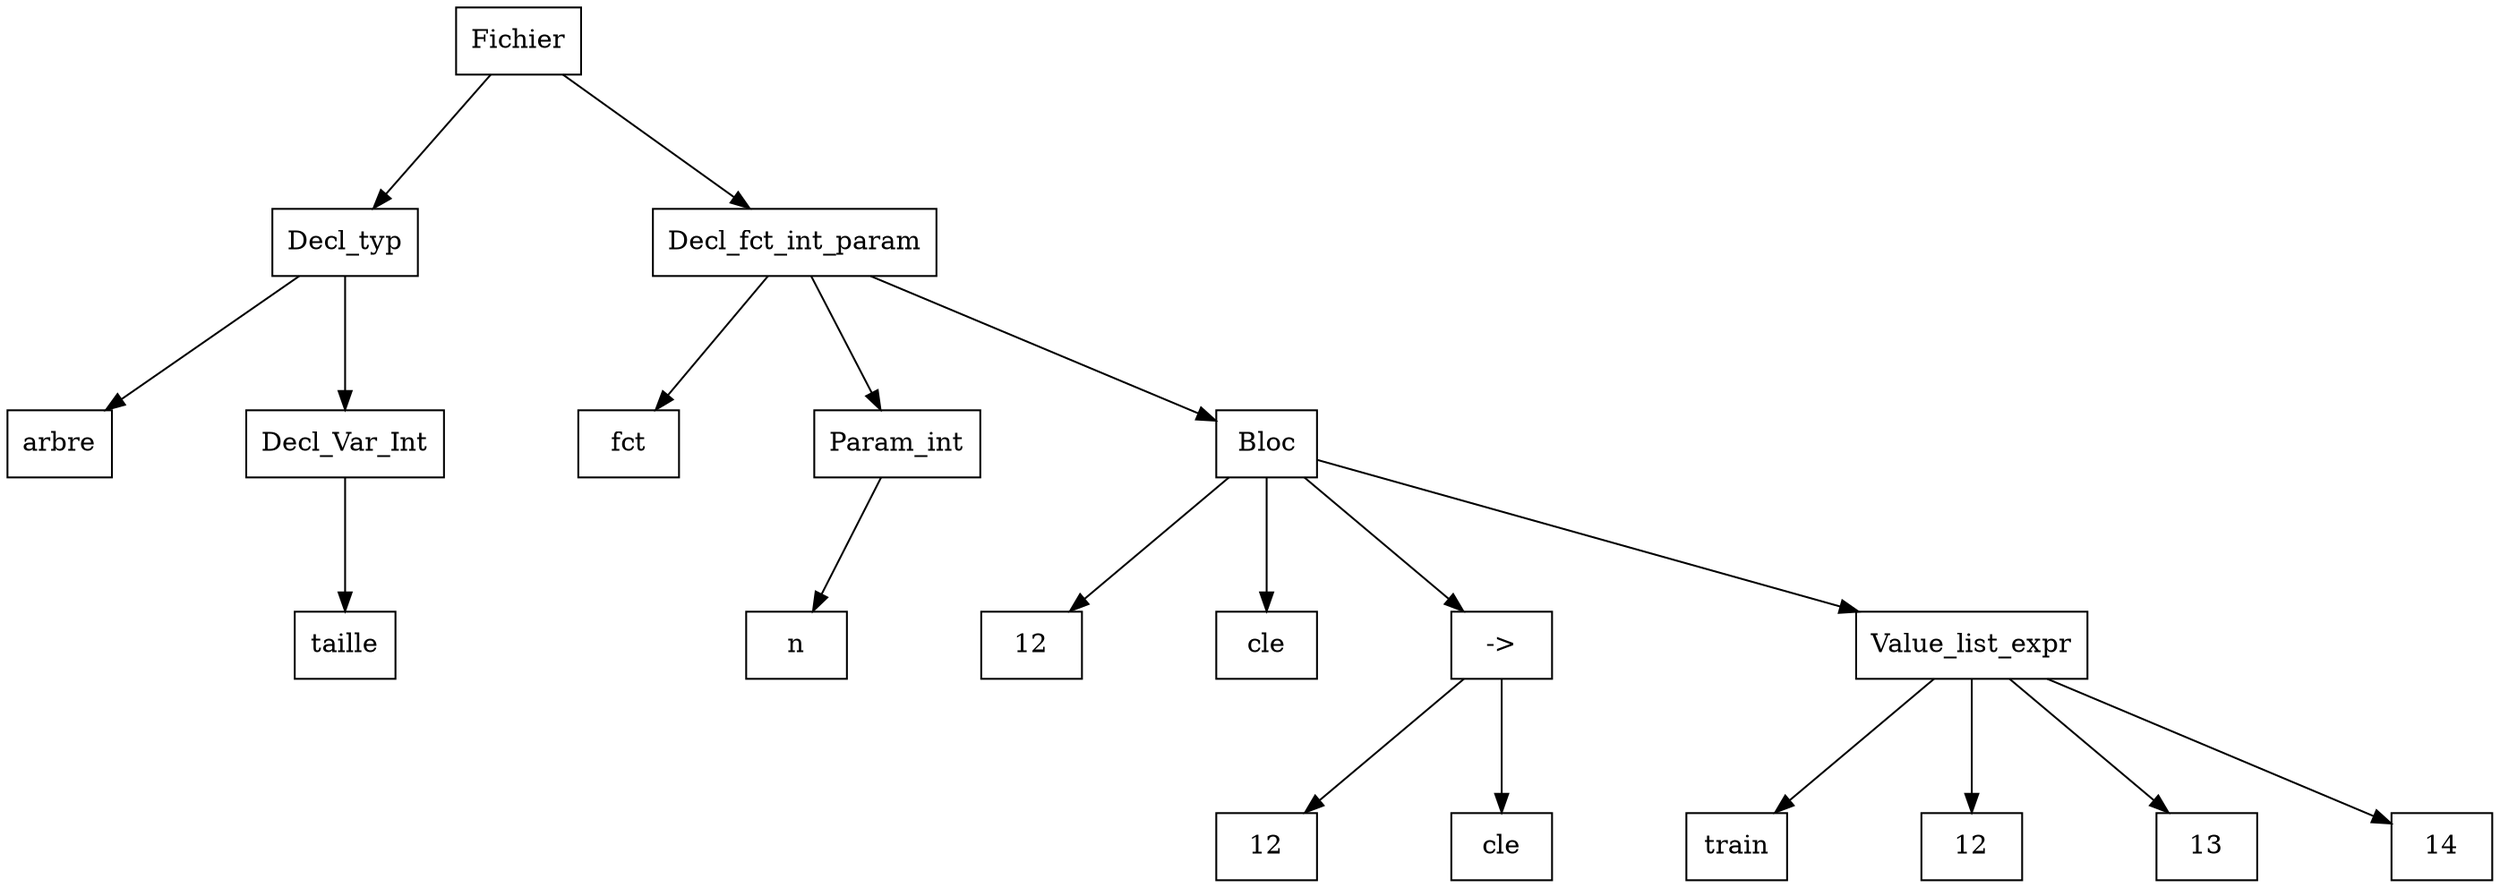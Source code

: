 digraph "ast"{

	nodesep=1;
	ranksep=1;

	N0 [label="Fichier", shape="box"];
	N1 [label="Decl_typ", shape="box"];
	N2 [label="arbre", shape="box"];
	N3 [label="Decl_Var_Int", shape="box"];
	N4 [label="taille", shape="box"];
	N5 [label="Decl_fct_int_param", shape="box"];
	N6 [label="fct", shape="box"];
	N7 [label="Param_int", shape="box"];
	N8 [label="n", shape="box"];
	N9 [label="Bloc", shape="box"];
	N10 [label="12", shape="box"];
	N11 [label="cle", shape="box"];
	N12 [label="->", shape="box"];
	N13 [label="12", shape="box"];
	N14 [label="cle", shape="box"];
	N15 [label="Value_list_expr", shape="box"];
	N16 [label="train", shape="box"];
	N17 [label="12", shape="box"];
	N18 [label="13", shape="box"];
	N19 [label="14", shape="box"];

	N1 -> N2; 
	N3 -> N4; 
	N1 -> N3; 
	N0 -> N1; 
	N5 -> N6; 
	N7 -> N8; 
	N5 -> N7; 
	N9 -> N10; 
	N9 -> N11; 
	N12 -> N13; 
	N12 -> N14; 
	N9 -> N12; 
	N15 -> N16; 
	N15 -> N17; 
	N15 -> N18; 
	N15 -> N19; 
	N9 -> N15; 
	N5 -> N9; 
	N0 -> N5; 
}

